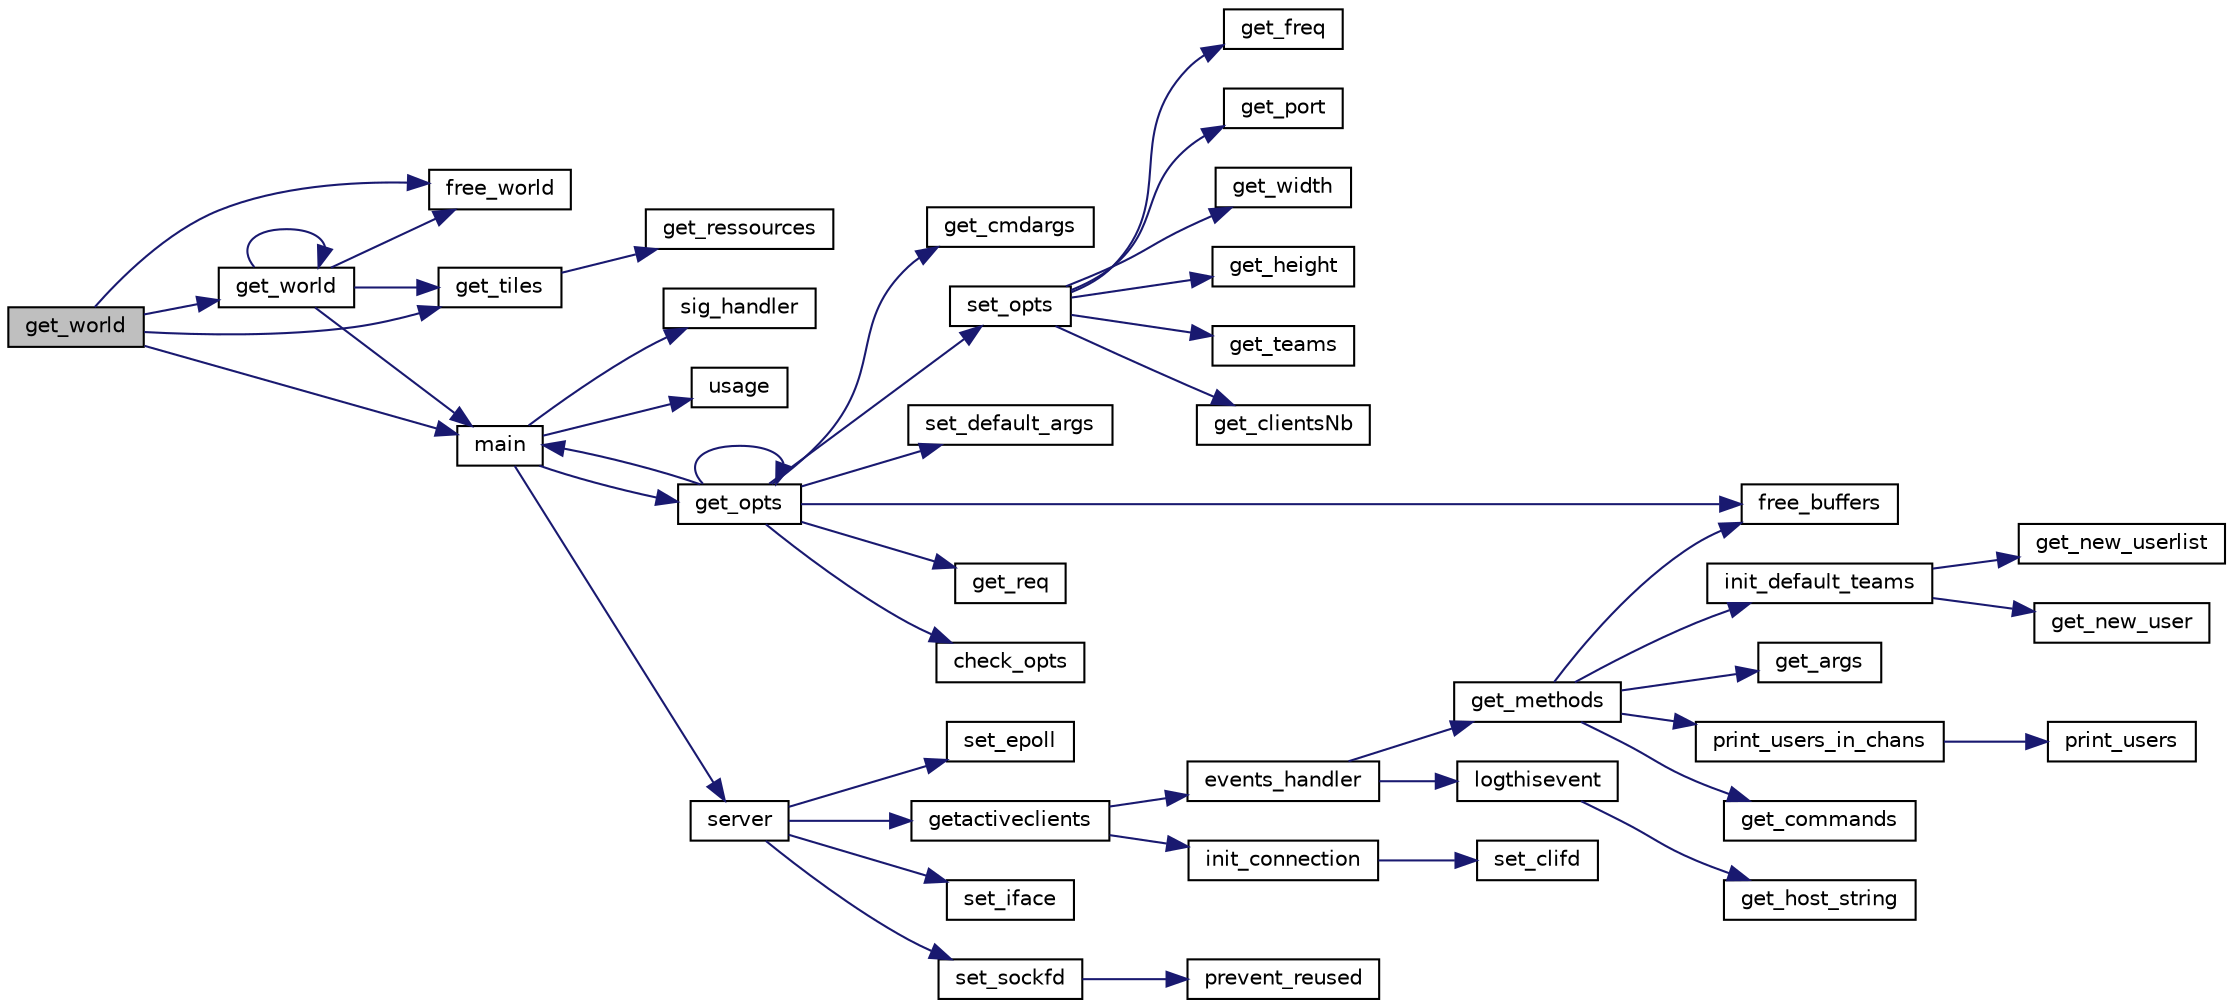 digraph "get_world"
{
  edge [fontname="Helvetica",fontsize="10",labelfontname="Helvetica",labelfontsize="10"];
  node [fontname="Helvetica",fontsize="10",shape=record];
  rankdir="LR";
  Node177 [label="get_world",height=0.2,width=0.4,color="black", fillcolor="grey75", style="filled", fontcolor="black"];
  Node177 -> Node178 [color="midnightblue",fontsize="10",style="solid",fontname="Helvetica"];
  Node178 [label="free_world",height=0.2,width=0.4,color="black", fillcolor="white", style="filled",URL="$world__creation_8c.html#a1ffae906cc7307089cbf040f28abdcd0"];
  Node177 -> Node179 [color="midnightblue",fontsize="10",style="solid",fontname="Helvetica"];
  Node179 [label="get_tiles",height=0.2,width=0.4,color="black", fillcolor="white", style="filled",URL="$world__creation_8c.html#a6e9075cf51ee03ae102e4420fa3269de"];
  Node179 -> Node180 [color="midnightblue",fontsize="10",style="solid",fontname="Helvetica"];
  Node180 [label="get_ressources",height=0.2,width=0.4,color="black", fillcolor="white", style="filled",URL="$world__creation_8c.html#a87320761bf5ee6dc2f660be75652c266"];
  Node177 -> Node181 [color="midnightblue",fontsize="10",style="solid",fontname="Helvetica"];
  Node181 [label="get_world",height=0.2,width=0.4,color="black", fillcolor="white", style="filled",URL="$world__creation_8c.html#a45a079803a87adc3a172025e7eded81d"];
  Node181 -> Node179 [color="midnightblue",fontsize="10",style="solid",fontname="Helvetica"];
  Node181 -> Node182 [color="midnightblue",fontsize="10",style="solid",fontname="Helvetica"];
  Node182 [label="main",height=0.2,width=0.4,color="black", fillcolor="white", style="filled",URL="$main_8c.html#a0c99d968a34e803d378692bde2e3f18f"];
  Node182 -> Node183 [color="midnightblue",fontsize="10",style="solid",fontname="Helvetica"];
  Node183 [label="get_opts",height=0.2,width=0.4,color="black", fillcolor="white", style="filled",URL="$cl__args__parsing_8c.html#a30e2e72e7d0d5f691caedcc1c3ea11b5"];
  Node183 -> Node184 [color="midnightblue",fontsize="10",style="solid",fontname="Helvetica"];
  Node184 [label="set_default_args",height=0.2,width=0.4,color="black", fillcolor="white", style="filled",URL="$cl__args__parsing_8c.html#a03bade7f710b03f033a7438e83d8fd47"];
  Node183 -> Node185 [color="midnightblue",fontsize="10",style="solid",fontname="Helvetica"];
  Node185 [label="set_opts",height=0.2,width=0.4,color="black", fillcolor="white", style="filled",URL="$cl__args__helpers_8c.html#a5d0ed2431dadc51ca65db27c5df01efd"];
  Node185 -> Node186 [color="midnightblue",fontsize="10",style="solid",fontname="Helvetica"];
  Node186 [label="get_port",height=0.2,width=0.4,color="black", fillcolor="white", style="filled",URL="$cl__flags_8c.html#ab01a1e2057ed7de1aa23abff3ae0b0ed"];
  Node185 -> Node187 [color="midnightblue",fontsize="10",style="solid",fontname="Helvetica"];
  Node187 [label="get_width",height=0.2,width=0.4,color="black", fillcolor="white", style="filled",URL="$cl__flags_8c.html#af5fbca203e6e949739857574cecf5869"];
  Node185 -> Node188 [color="midnightblue",fontsize="10",style="solid",fontname="Helvetica"];
  Node188 [label="get_height",height=0.2,width=0.4,color="black", fillcolor="white", style="filled",URL="$cl__flags_8c.html#a3ea4530e0397932b35cde078235aa56c"];
  Node185 -> Node189 [color="midnightblue",fontsize="10",style="solid",fontname="Helvetica"];
  Node189 [label="get_teams",height=0.2,width=0.4,color="black", fillcolor="white", style="filled",URL="$cl__flags__bis_8c.html#a434f4fa9452d570e766cdc09e16179fb"];
  Node185 -> Node190 [color="midnightblue",fontsize="10",style="solid",fontname="Helvetica"];
  Node190 [label="get_clientsNb",height=0.2,width=0.4,color="black", fillcolor="white", style="filled",URL="$cl__flags__bis_8c.html#a7594cec69e8dc7da322bdc98b258f7e7"];
  Node185 -> Node191 [color="midnightblue",fontsize="10",style="solid",fontname="Helvetica"];
  Node191 [label="get_freq",height=0.2,width=0.4,color="black", fillcolor="white", style="filled",URL="$cl__flags__bis_8c.html#ab6a86c8cb20c084c9f07c06841e9114d"];
  Node183 -> Node192 [color="midnightblue",fontsize="10",style="solid",fontname="Helvetica"];
  Node192 [label="get_req",height=0.2,width=0.4,color="black", fillcolor="white", style="filled",URL="$cl__args__parsing_8c.html#a27cf687fc8b49a7330675e8f95cab290"];
  Node183 -> Node193 [color="midnightblue",fontsize="10",style="solid",fontname="Helvetica"];
  Node193 [label="check_opts",height=0.2,width=0.4,color="black", fillcolor="white", style="filled",URL="$cl__args__parsing_8c.html#aff45b113ce7872b0dc8d7a032b0b710b"];
  Node183 -> Node194 [color="midnightblue",fontsize="10",style="solid",fontname="Helvetica"];
  Node194 [label="get_cmdargs",height=0.2,width=0.4,color="black", fillcolor="white", style="filled",URL="$cl__args__parsing_8c.html#af7a46b13cda096511abe66b6a304a1ae"];
  Node183 -> Node195 [color="midnightblue",fontsize="10",style="solid",fontname="Helvetica"];
  Node195 [label="free_buffers",height=0.2,width=0.4,color="black", fillcolor="white", style="filled",URL="$cl__args__helpers_8c.html#a253a684161dba8187c365bc97b217d56"];
  Node183 -> Node182 [color="midnightblue",fontsize="10",style="solid",fontname="Helvetica"];
  Node183 -> Node183 [color="midnightblue",fontsize="10",style="solid",fontname="Helvetica"];
  Node182 -> Node196 [color="midnightblue",fontsize="10",style="solid",fontname="Helvetica"];
  Node196 [label="sig_handler",height=0.2,width=0.4,color="black", fillcolor="white", style="filled",URL="$sig__handler_8c.html#a4f31a6fd48ee5d4579ae4aaaa3cae285"];
  Node182 -> Node197 [color="midnightblue",fontsize="10",style="solid",fontname="Helvetica"];
  Node197 [label="server",height=0.2,width=0.4,color="black", fillcolor="white", style="filled",URL="$server__main_8c.html#a520962dfbb3f1db337f798e6335d8e32"];
  Node197 -> Node198 [color="midnightblue",fontsize="10",style="solid",fontname="Helvetica"];
  Node198 [label="set_iface",height=0.2,width=0.4,color="black", fillcolor="white", style="filled",URL="$server__init_8c.html#a3802a71fa34e93cb1d85f919914f5abf"];
  Node197 -> Node199 [color="midnightblue",fontsize="10",style="solid",fontname="Helvetica"];
  Node199 [label="set_sockfd",height=0.2,width=0.4,color="black", fillcolor="white", style="filled",URL="$server__init_8c.html#a1f61d16ccfab82b21ca40ce23feb7c02"];
  Node199 -> Node200 [color="midnightblue",fontsize="10",style="solid",fontname="Helvetica"];
  Node200 [label="prevent_reused",height=0.2,width=0.4,color="black", fillcolor="white", style="filled",URL="$server__init_8c.html#a381b88f843ed1ebdaa5b2a8ded74931b"];
  Node197 -> Node201 [color="midnightblue",fontsize="10",style="solid",fontname="Helvetica"];
  Node201 [label="set_epoll",height=0.2,width=0.4,color="black", fillcolor="white", style="filled",URL="$server__init_8c.html#a5cb15d408ef32c09c2485937503438ed"];
  Node197 -> Node202 [color="midnightblue",fontsize="10",style="solid",fontname="Helvetica"];
  Node202 [label="getactiveclients",height=0.2,width=0.4,color="black", fillcolor="white", style="filled",URL="$server__main_8c.html#ab4a2d0a680c3d7d7ce499f65c84e4dcd"];
  Node202 -> Node203 [color="midnightblue",fontsize="10",style="solid",fontname="Helvetica"];
  Node203 [label="init_connection",height=0.2,width=0.4,color="black", fillcolor="white", style="filled",URL="$server__main_8c.html#a3c19262b2a0e7c830a0ce54cabd02400"];
  Node203 -> Node204 [color="midnightblue",fontsize="10",style="solid",fontname="Helvetica"];
  Node204 [label="set_clifd",height=0.2,width=0.4,color="black", fillcolor="white", style="filled",URL="$server__init_8c.html#aa9bc3ff8e7f409540f85b3cc97636500"];
  Node202 -> Node205 [color="midnightblue",fontsize="10",style="solid",fontname="Helvetica"];
  Node205 [label="events_handler",height=0.2,width=0.4,color="black", fillcolor="white", style="filled",URL="$server__main_8c.html#a2670d42dbeb0847c84fde9c005a58ab5"];
  Node205 -> Node206 [color="midnightblue",fontsize="10",style="solid",fontname="Helvetica"];
  Node206 [label="logthisevent",height=0.2,width=0.4,color="black", fillcolor="white", style="filled",URL="$logs__helpers_8c.html#a7e2903ce4461ed71cf294dd675bd4c49"];
  Node206 -> Node207 [color="midnightblue",fontsize="10",style="solid",fontname="Helvetica"];
  Node207 [label="get_host_string",height=0.2,width=0.4,color="black", fillcolor="white", style="filled",URL="$logs__helpers_8c.html#a2bcab2bec250f4df132d9cfc8fa070f0"];
  Node205 -> Node208 [color="midnightblue",fontsize="10",style="solid",fontname="Helvetica"];
  Node208 [label="get_methods",height=0.2,width=0.4,color="black", fillcolor="white", style="filled",URL="$commands__parsing_8c.html#ac5949d17278df5e1ada98dca25ccd961"];
  Node208 -> Node209 [color="midnightblue",fontsize="10",style="solid",fontname="Helvetica"];
  Node209 [label="get_commands",height=0.2,width=0.4,color="black", fillcolor="white", style="filled",URL="$commands__parsing_8c.html#ae88af3c7c8c827d710efa585d851a414"];
  Node208 -> Node210 [color="midnightblue",fontsize="10",style="solid",fontname="Helvetica"];
  Node210 [label="init_default_teams",height=0.2,width=0.4,color="black", fillcolor="white", style="filled",URL="$teams__list_8c.html#a646f87dbabdf8181f4ba0a05e740fbec"];
  Node210 -> Node211 [color="midnightblue",fontsize="10",style="solid",fontname="Helvetica"];
  Node211 [label="get_new_user",height=0.2,width=0.4,color="black", fillcolor="white", style="filled",URL="$user__list_8c.html#ace045c243817cc0c9885bdf3b41263c0"];
  Node210 -> Node212 [color="midnightblue",fontsize="10",style="solid",fontname="Helvetica"];
  Node212 [label="get_new_userlist",height=0.2,width=0.4,color="black", fillcolor="white", style="filled",URL="$user__list_8c.html#a1cf3d818bc2607cb0f69c043dba3c039"];
  Node208 -> Node213 [color="midnightblue",fontsize="10",style="solid",fontname="Helvetica"];
  Node213 [label="get_args",height=0.2,width=0.4,color="black", fillcolor="white", style="filled",URL="$commands__parsing_8c.html#ad7cc037b9642ffd85e521546772eceae"];
  Node208 -> Node195 [color="midnightblue",fontsize="10",style="solid",fontname="Helvetica"];
  Node208 -> Node214 [color="midnightblue",fontsize="10",style="solid",fontname="Helvetica"];
  Node214 [label="print_users_in_chans",height=0.2,width=0.4,color="black", fillcolor="white", style="filled",URL="$logs__helpers_8c.html#aa850593a71a47d3dacf466ad78564298"];
  Node214 -> Node215 [color="midnightblue",fontsize="10",style="solid",fontname="Helvetica"];
  Node215 [label="print_users",height=0.2,width=0.4,color="black", fillcolor="white", style="filled",URL="$logs__helpers_8c.html#a45c9c768c2486ac046ac242d3c46aadb"];
  Node182 -> Node216 [color="midnightblue",fontsize="10",style="solid",fontname="Helvetica"];
  Node216 [label="usage",height=0.2,width=0.4,color="black", fillcolor="white", style="filled",URL="$usage_8c.html#a9a05fb05f758a87628212c4bfc50c182"];
  Node181 -> Node181 [color="midnightblue",fontsize="10",style="solid",fontname="Helvetica"];
  Node181 -> Node178 [color="midnightblue",fontsize="10",style="solid",fontname="Helvetica"];
  Node177 -> Node182 [color="midnightblue",fontsize="10",style="solid",fontname="Helvetica"];
}

